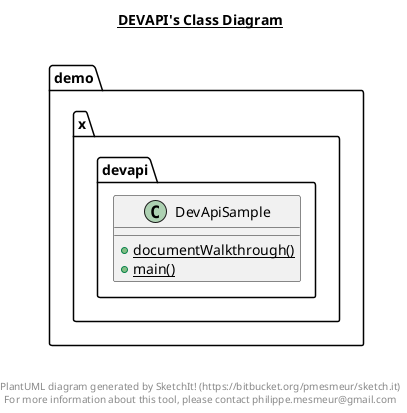 @startuml

title __DEVAPI's Class Diagram__\n

  namespace demo.x.devapi {
    class demo.x.devapi.DevApiSample {
        {static} + documentWalkthrough()
        {static} + main()
    }
  }
  



right footer


PlantUML diagram generated by SketchIt! (https://bitbucket.org/pmesmeur/sketch.it)
For more information about this tool, please contact philippe.mesmeur@gmail.com
endfooter

@enduml
